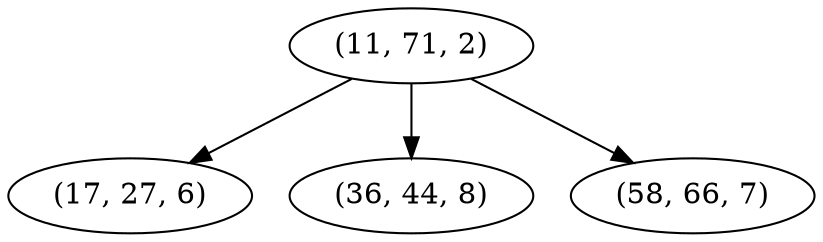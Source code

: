 digraph tree {
    "(11, 71, 2)";
    "(17, 27, 6)";
    "(36, 44, 8)";
    "(58, 66, 7)";
    "(11, 71, 2)" -> "(17, 27, 6)";
    "(11, 71, 2)" -> "(36, 44, 8)";
    "(11, 71, 2)" -> "(58, 66, 7)";
}
